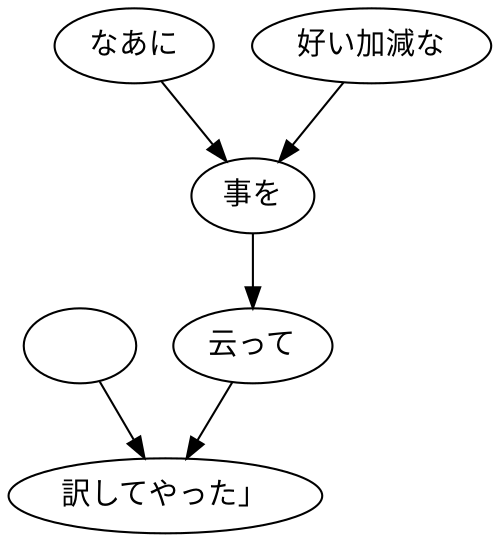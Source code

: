 digraph graph7509 {
	node0 [label="　"];
	node1 [label="なあに"];
	node2 [label="好い加減な"];
	node3 [label="事を"];
	node4 [label="云って"];
	node5 [label="訳してやった」"];
	node0 -> node5;
	node1 -> node3;
	node2 -> node3;
	node3 -> node4;
	node4 -> node5;
}

